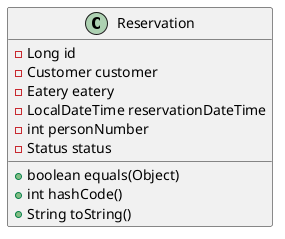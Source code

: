 @startuml
class Reservation {
- Long id
- Customer customer
- Eatery eatery
- LocalDateTime reservationDateTime
- int personNumber
- Status status
+ boolean equals(Object)
+ int hashCode()
+ String toString()
}
@enduml